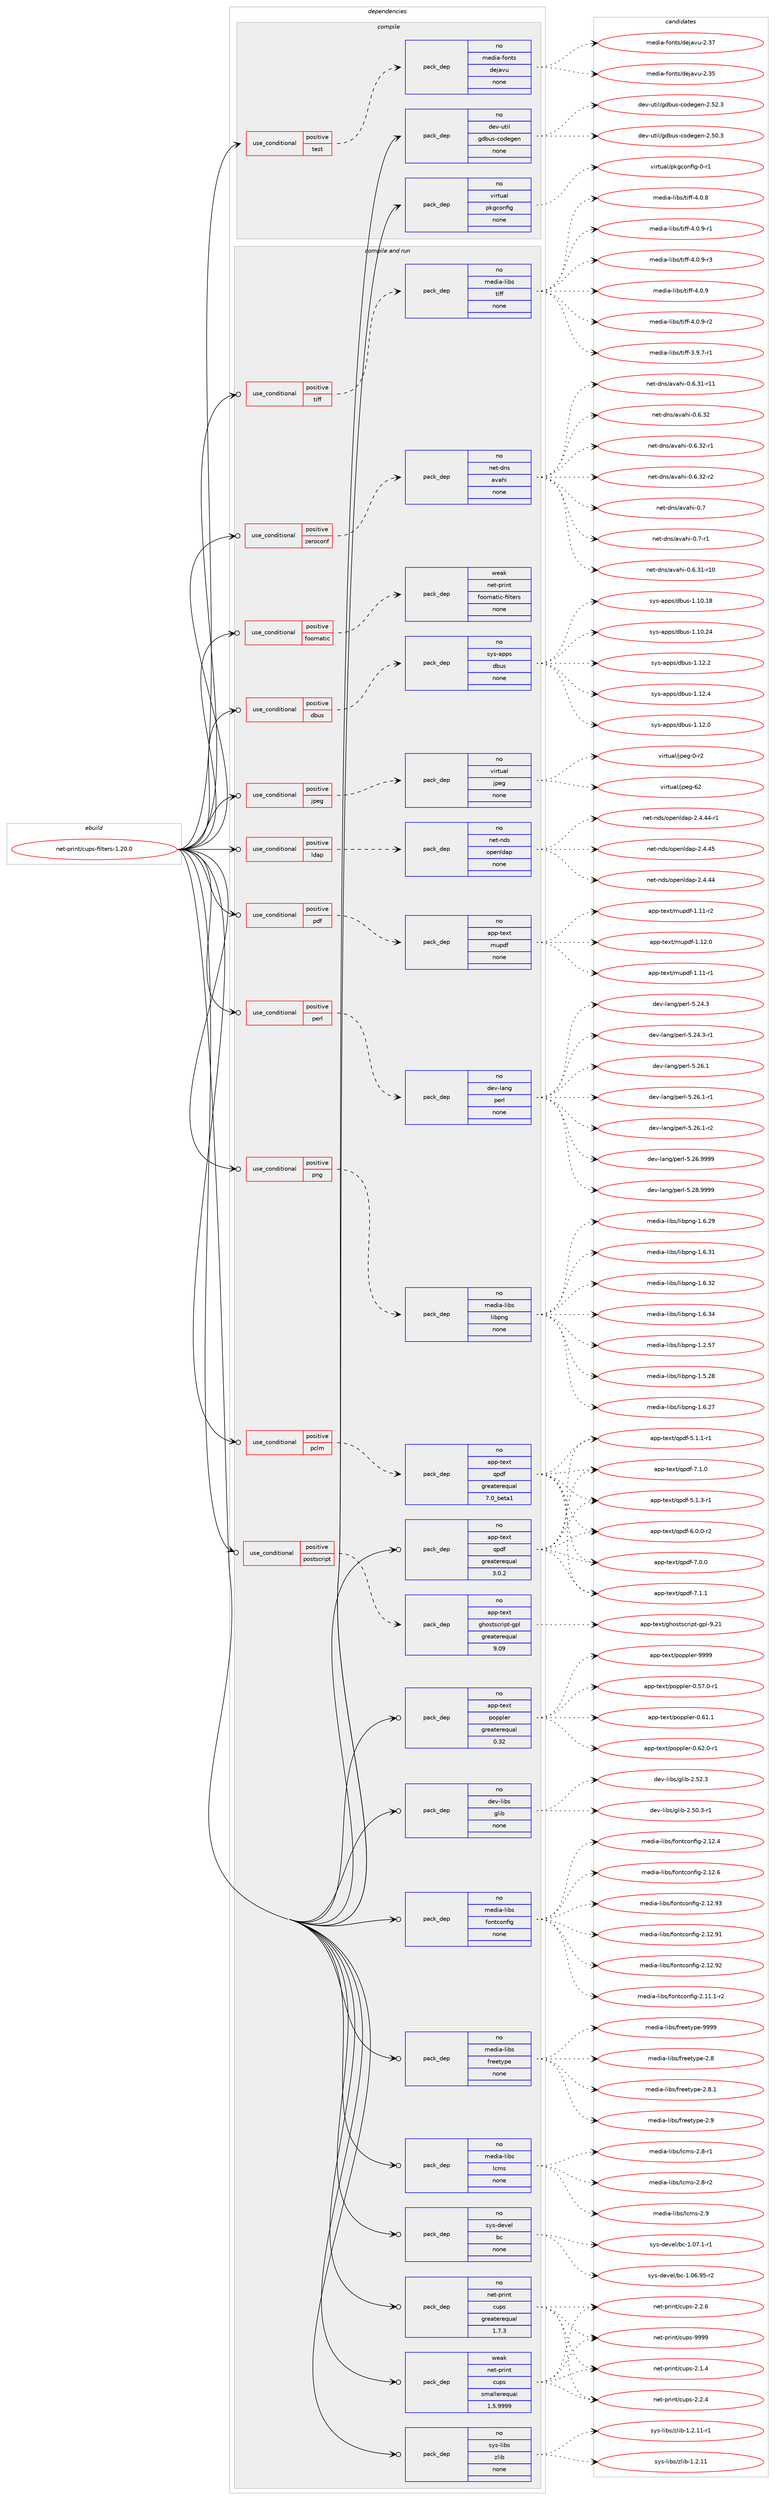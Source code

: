 digraph prolog {

# *************
# Graph options
# *************

newrank=true;
concentrate=true;
compound=true;
graph [rankdir=LR,fontname=Helvetica,fontsize=10,ranksep=1.5];#, ranksep=2.5, nodesep=0.2];
edge  [arrowhead=vee];
node  [fontname=Helvetica,fontsize=10];

# **********
# The ebuild
# **********

subgraph cluster_leftcol {
color=gray;
rank=same;
label=<<i>ebuild</i>>;
id [label="net-print/cups-filters-1.20.0", color=red, width=4, href="../net-print/cups-filters-1.20.0.svg"];
}

# ****************
# The dependencies
# ****************

subgraph cluster_midcol {
color=gray;
label=<<i>dependencies</i>>;
subgraph cluster_compile {
fillcolor="#eeeeee";
style=filled;
label=<<i>compile</i>>;
subgraph cond119 {
dependency379 [label=<<TABLE BORDER="0" CELLBORDER="1" CELLSPACING="0" CELLPADDING="4"><TR><TD ROWSPAN="3" CELLPADDING="10">use_conditional</TD></TR><TR><TD>positive</TD></TR><TR><TD>test</TD></TR></TABLE>>, shape=none, color=red];
subgraph pack257 {
dependency380 [label=<<TABLE BORDER="0" CELLBORDER="1" CELLSPACING="0" CELLPADDING="4" WIDTH="220"><TR><TD ROWSPAN="6" CELLPADDING="30">pack_dep</TD></TR><TR><TD WIDTH="110">no</TD></TR><TR><TD>media-fonts</TD></TR><TR><TD>dejavu</TD></TR><TR><TD>none</TD></TR><TR><TD></TD></TR></TABLE>>, shape=none, color=blue];
}
dependency379:e -> dependency380:w [weight=20,style="dashed",arrowhead="vee"];
}
id:e -> dependency379:w [weight=20,style="solid",arrowhead="vee"];
subgraph pack258 {
dependency381 [label=<<TABLE BORDER="0" CELLBORDER="1" CELLSPACING="0" CELLPADDING="4" WIDTH="220"><TR><TD ROWSPAN="6" CELLPADDING="30">pack_dep</TD></TR><TR><TD WIDTH="110">no</TD></TR><TR><TD>dev-util</TD></TR><TR><TD>gdbus-codegen</TD></TR><TR><TD>none</TD></TR><TR><TD></TD></TR></TABLE>>, shape=none, color=blue];
}
id:e -> dependency381:w [weight=20,style="solid",arrowhead="vee"];
subgraph pack259 {
dependency382 [label=<<TABLE BORDER="0" CELLBORDER="1" CELLSPACING="0" CELLPADDING="4" WIDTH="220"><TR><TD ROWSPAN="6" CELLPADDING="30">pack_dep</TD></TR><TR><TD WIDTH="110">no</TD></TR><TR><TD>virtual</TD></TR><TR><TD>pkgconfig</TD></TR><TR><TD>none</TD></TR><TR><TD></TD></TR></TABLE>>, shape=none, color=blue];
}
id:e -> dependency382:w [weight=20,style="solid",arrowhead="vee"];
}
subgraph cluster_compileandrun {
fillcolor="#eeeeee";
style=filled;
label=<<i>compile and run</i>>;
subgraph cond120 {
dependency383 [label=<<TABLE BORDER="0" CELLBORDER="1" CELLSPACING="0" CELLPADDING="4"><TR><TD ROWSPAN="3" CELLPADDING="10">use_conditional</TD></TR><TR><TD>positive</TD></TR><TR><TD>dbus</TD></TR></TABLE>>, shape=none, color=red];
subgraph pack260 {
dependency384 [label=<<TABLE BORDER="0" CELLBORDER="1" CELLSPACING="0" CELLPADDING="4" WIDTH="220"><TR><TD ROWSPAN="6" CELLPADDING="30">pack_dep</TD></TR><TR><TD WIDTH="110">no</TD></TR><TR><TD>sys-apps</TD></TR><TR><TD>dbus</TD></TR><TR><TD>none</TD></TR><TR><TD></TD></TR></TABLE>>, shape=none, color=blue];
}
dependency383:e -> dependency384:w [weight=20,style="dashed",arrowhead="vee"];
}
id:e -> dependency383:w [weight=20,style="solid",arrowhead="odotvee"];
subgraph cond121 {
dependency385 [label=<<TABLE BORDER="0" CELLBORDER="1" CELLSPACING="0" CELLPADDING="4"><TR><TD ROWSPAN="3" CELLPADDING="10">use_conditional</TD></TR><TR><TD>positive</TD></TR><TR><TD>foomatic</TD></TR></TABLE>>, shape=none, color=red];
subgraph pack261 {
dependency386 [label=<<TABLE BORDER="0" CELLBORDER="1" CELLSPACING="0" CELLPADDING="4" WIDTH="220"><TR><TD ROWSPAN="6" CELLPADDING="30">pack_dep</TD></TR><TR><TD WIDTH="110">weak</TD></TR><TR><TD>net-print</TD></TR><TR><TD>foomatic-filters</TD></TR><TR><TD>none</TD></TR><TR><TD></TD></TR></TABLE>>, shape=none, color=blue];
}
dependency385:e -> dependency386:w [weight=20,style="dashed",arrowhead="vee"];
}
id:e -> dependency385:w [weight=20,style="solid",arrowhead="odotvee"];
subgraph cond122 {
dependency387 [label=<<TABLE BORDER="0" CELLBORDER="1" CELLSPACING="0" CELLPADDING="4"><TR><TD ROWSPAN="3" CELLPADDING="10">use_conditional</TD></TR><TR><TD>positive</TD></TR><TR><TD>jpeg</TD></TR></TABLE>>, shape=none, color=red];
subgraph pack262 {
dependency388 [label=<<TABLE BORDER="0" CELLBORDER="1" CELLSPACING="0" CELLPADDING="4" WIDTH="220"><TR><TD ROWSPAN="6" CELLPADDING="30">pack_dep</TD></TR><TR><TD WIDTH="110">no</TD></TR><TR><TD>virtual</TD></TR><TR><TD>jpeg</TD></TR><TR><TD>none</TD></TR><TR><TD></TD></TR></TABLE>>, shape=none, color=blue];
}
dependency387:e -> dependency388:w [weight=20,style="dashed",arrowhead="vee"];
}
id:e -> dependency387:w [weight=20,style="solid",arrowhead="odotvee"];
subgraph cond123 {
dependency389 [label=<<TABLE BORDER="0" CELLBORDER="1" CELLSPACING="0" CELLPADDING="4"><TR><TD ROWSPAN="3" CELLPADDING="10">use_conditional</TD></TR><TR><TD>positive</TD></TR><TR><TD>ldap</TD></TR></TABLE>>, shape=none, color=red];
subgraph pack263 {
dependency390 [label=<<TABLE BORDER="0" CELLBORDER="1" CELLSPACING="0" CELLPADDING="4" WIDTH="220"><TR><TD ROWSPAN="6" CELLPADDING="30">pack_dep</TD></TR><TR><TD WIDTH="110">no</TD></TR><TR><TD>net-nds</TD></TR><TR><TD>openldap</TD></TR><TR><TD>none</TD></TR><TR><TD></TD></TR></TABLE>>, shape=none, color=blue];
}
dependency389:e -> dependency390:w [weight=20,style="dashed",arrowhead="vee"];
}
id:e -> dependency389:w [weight=20,style="solid",arrowhead="odotvee"];
subgraph cond124 {
dependency391 [label=<<TABLE BORDER="0" CELLBORDER="1" CELLSPACING="0" CELLPADDING="4"><TR><TD ROWSPAN="3" CELLPADDING="10">use_conditional</TD></TR><TR><TD>positive</TD></TR><TR><TD>pclm</TD></TR></TABLE>>, shape=none, color=red];
subgraph pack264 {
dependency392 [label=<<TABLE BORDER="0" CELLBORDER="1" CELLSPACING="0" CELLPADDING="4" WIDTH="220"><TR><TD ROWSPAN="6" CELLPADDING="30">pack_dep</TD></TR><TR><TD WIDTH="110">no</TD></TR><TR><TD>app-text</TD></TR><TR><TD>qpdf</TD></TR><TR><TD>greaterequal</TD></TR><TR><TD>7.0_beta1</TD></TR></TABLE>>, shape=none, color=blue];
}
dependency391:e -> dependency392:w [weight=20,style="dashed",arrowhead="vee"];
}
id:e -> dependency391:w [weight=20,style="solid",arrowhead="odotvee"];
subgraph cond125 {
dependency393 [label=<<TABLE BORDER="0" CELLBORDER="1" CELLSPACING="0" CELLPADDING="4"><TR><TD ROWSPAN="3" CELLPADDING="10">use_conditional</TD></TR><TR><TD>positive</TD></TR><TR><TD>pdf</TD></TR></TABLE>>, shape=none, color=red];
subgraph pack265 {
dependency394 [label=<<TABLE BORDER="0" CELLBORDER="1" CELLSPACING="0" CELLPADDING="4" WIDTH="220"><TR><TD ROWSPAN="6" CELLPADDING="30">pack_dep</TD></TR><TR><TD WIDTH="110">no</TD></TR><TR><TD>app-text</TD></TR><TR><TD>mupdf</TD></TR><TR><TD>none</TD></TR><TR><TD></TD></TR></TABLE>>, shape=none, color=blue];
}
dependency393:e -> dependency394:w [weight=20,style="dashed",arrowhead="vee"];
}
id:e -> dependency393:w [weight=20,style="solid",arrowhead="odotvee"];
subgraph cond126 {
dependency395 [label=<<TABLE BORDER="0" CELLBORDER="1" CELLSPACING="0" CELLPADDING="4"><TR><TD ROWSPAN="3" CELLPADDING="10">use_conditional</TD></TR><TR><TD>positive</TD></TR><TR><TD>perl</TD></TR></TABLE>>, shape=none, color=red];
subgraph pack266 {
dependency396 [label=<<TABLE BORDER="0" CELLBORDER="1" CELLSPACING="0" CELLPADDING="4" WIDTH="220"><TR><TD ROWSPAN="6" CELLPADDING="30">pack_dep</TD></TR><TR><TD WIDTH="110">no</TD></TR><TR><TD>dev-lang</TD></TR><TR><TD>perl</TD></TR><TR><TD>none</TD></TR><TR><TD></TD></TR></TABLE>>, shape=none, color=blue];
}
dependency395:e -> dependency396:w [weight=20,style="dashed",arrowhead="vee"];
}
id:e -> dependency395:w [weight=20,style="solid",arrowhead="odotvee"];
subgraph cond127 {
dependency397 [label=<<TABLE BORDER="0" CELLBORDER="1" CELLSPACING="0" CELLPADDING="4"><TR><TD ROWSPAN="3" CELLPADDING="10">use_conditional</TD></TR><TR><TD>positive</TD></TR><TR><TD>png</TD></TR></TABLE>>, shape=none, color=red];
subgraph pack267 {
dependency398 [label=<<TABLE BORDER="0" CELLBORDER="1" CELLSPACING="0" CELLPADDING="4" WIDTH="220"><TR><TD ROWSPAN="6" CELLPADDING="30">pack_dep</TD></TR><TR><TD WIDTH="110">no</TD></TR><TR><TD>media-libs</TD></TR><TR><TD>libpng</TD></TR><TR><TD>none</TD></TR><TR><TD></TD></TR></TABLE>>, shape=none, color=blue];
}
dependency397:e -> dependency398:w [weight=20,style="dashed",arrowhead="vee"];
}
id:e -> dependency397:w [weight=20,style="solid",arrowhead="odotvee"];
subgraph cond128 {
dependency399 [label=<<TABLE BORDER="0" CELLBORDER="1" CELLSPACING="0" CELLPADDING="4"><TR><TD ROWSPAN="3" CELLPADDING="10">use_conditional</TD></TR><TR><TD>positive</TD></TR><TR><TD>postscript</TD></TR></TABLE>>, shape=none, color=red];
subgraph pack268 {
dependency400 [label=<<TABLE BORDER="0" CELLBORDER="1" CELLSPACING="0" CELLPADDING="4" WIDTH="220"><TR><TD ROWSPAN="6" CELLPADDING="30">pack_dep</TD></TR><TR><TD WIDTH="110">no</TD></TR><TR><TD>app-text</TD></TR><TR><TD>ghostscript-gpl</TD></TR><TR><TD>greaterequal</TD></TR><TR><TD>9.09</TD></TR></TABLE>>, shape=none, color=blue];
}
dependency399:e -> dependency400:w [weight=20,style="dashed",arrowhead="vee"];
}
id:e -> dependency399:w [weight=20,style="solid",arrowhead="odotvee"];
subgraph cond129 {
dependency401 [label=<<TABLE BORDER="0" CELLBORDER="1" CELLSPACING="0" CELLPADDING="4"><TR><TD ROWSPAN="3" CELLPADDING="10">use_conditional</TD></TR><TR><TD>positive</TD></TR><TR><TD>tiff</TD></TR></TABLE>>, shape=none, color=red];
subgraph pack269 {
dependency402 [label=<<TABLE BORDER="0" CELLBORDER="1" CELLSPACING="0" CELLPADDING="4" WIDTH="220"><TR><TD ROWSPAN="6" CELLPADDING="30">pack_dep</TD></TR><TR><TD WIDTH="110">no</TD></TR><TR><TD>media-libs</TD></TR><TR><TD>tiff</TD></TR><TR><TD>none</TD></TR><TR><TD></TD></TR></TABLE>>, shape=none, color=blue];
}
dependency401:e -> dependency402:w [weight=20,style="dashed",arrowhead="vee"];
}
id:e -> dependency401:w [weight=20,style="solid",arrowhead="odotvee"];
subgraph cond130 {
dependency403 [label=<<TABLE BORDER="0" CELLBORDER="1" CELLSPACING="0" CELLPADDING="4"><TR><TD ROWSPAN="3" CELLPADDING="10">use_conditional</TD></TR><TR><TD>positive</TD></TR><TR><TD>zeroconf</TD></TR></TABLE>>, shape=none, color=red];
subgraph pack270 {
dependency404 [label=<<TABLE BORDER="0" CELLBORDER="1" CELLSPACING="0" CELLPADDING="4" WIDTH="220"><TR><TD ROWSPAN="6" CELLPADDING="30">pack_dep</TD></TR><TR><TD WIDTH="110">no</TD></TR><TR><TD>net-dns</TD></TR><TR><TD>avahi</TD></TR><TR><TD>none</TD></TR><TR><TD></TD></TR></TABLE>>, shape=none, color=blue];
}
dependency403:e -> dependency404:w [weight=20,style="dashed",arrowhead="vee"];
}
id:e -> dependency403:w [weight=20,style="solid",arrowhead="odotvee"];
subgraph pack271 {
dependency405 [label=<<TABLE BORDER="0" CELLBORDER="1" CELLSPACING="0" CELLPADDING="4" WIDTH="220"><TR><TD ROWSPAN="6" CELLPADDING="30">pack_dep</TD></TR><TR><TD WIDTH="110">no</TD></TR><TR><TD>app-text</TD></TR><TR><TD>poppler</TD></TR><TR><TD>greaterequal</TD></TR><TR><TD>0.32</TD></TR></TABLE>>, shape=none, color=blue];
}
id:e -> dependency405:w [weight=20,style="solid",arrowhead="odotvee"];
subgraph pack272 {
dependency406 [label=<<TABLE BORDER="0" CELLBORDER="1" CELLSPACING="0" CELLPADDING="4" WIDTH="220"><TR><TD ROWSPAN="6" CELLPADDING="30">pack_dep</TD></TR><TR><TD WIDTH="110">no</TD></TR><TR><TD>app-text</TD></TR><TR><TD>qpdf</TD></TR><TR><TD>greaterequal</TD></TR><TR><TD>3.0.2</TD></TR></TABLE>>, shape=none, color=blue];
}
id:e -> dependency406:w [weight=20,style="solid",arrowhead="odotvee"];
subgraph pack273 {
dependency407 [label=<<TABLE BORDER="0" CELLBORDER="1" CELLSPACING="0" CELLPADDING="4" WIDTH="220"><TR><TD ROWSPAN="6" CELLPADDING="30">pack_dep</TD></TR><TR><TD WIDTH="110">no</TD></TR><TR><TD>dev-libs</TD></TR><TR><TD>glib</TD></TR><TR><TD>none</TD></TR><TR><TD></TD></TR></TABLE>>, shape=none, color=blue];
}
id:e -> dependency407:w [weight=20,style="solid",arrowhead="odotvee"];
subgraph pack274 {
dependency408 [label=<<TABLE BORDER="0" CELLBORDER="1" CELLSPACING="0" CELLPADDING="4" WIDTH="220"><TR><TD ROWSPAN="6" CELLPADDING="30">pack_dep</TD></TR><TR><TD WIDTH="110">no</TD></TR><TR><TD>media-libs</TD></TR><TR><TD>fontconfig</TD></TR><TR><TD>none</TD></TR><TR><TD></TD></TR></TABLE>>, shape=none, color=blue];
}
id:e -> dependency408:w [weight=20,style="solid",arrowhead="odotvee"];
subgraph pack275 {
dependency409 [label=<<TABLE BORDER="0" CELLBORDER="1" CELLSPACING="0" CELLPADDING="4" WIDTH="220"><TR><TD ROWSPAN="6" CELLPADDING="30">pack_dep</TD></TR><TR><TD WIDTH="110">no</TD></TR><TR><TD>media-libs</TD></TR><TR><TD>freetype</TD></TR><TR><TD>none</TD></TR><TR><TD></TD></TR></TABLE>>, shape=none, color=blue];
}
id:e -> dependency409:w [weight=20,style="solid",arrowhead="odotvee"];
subgraph pack276 {
dependency410 [label=<<TABLE BORDER="0" CELLBORDER="1" CELLSPACING="0" CELLPADDING="4" WIDTH="220"><TR><TD ROWSPAN="6" CELLPADDING="30">pack_dep</TD></TR><TR><TD WIDTH="110">no</TD></TR><TR><TD>media-libs</TD></TR><TR><TD>lcms</TD></TR><TR><TD>none</TD></TR><TR><TD></TD></TR></TABLE>>, shape=none, color=blue];
}
id:e -> dependency410:w [weight=20,style="solid",arrowhead="odotvee"];
subgraph pack277 {
dependency411 [label=<<TABLE BORDER="0" CELLBORDER="1" CELLSPACING="0" CELLPADDING="4" WIDTH="220"><TR><TD ROWSPAN="6" CELLPADDING="30">pack_dep</TD></TR><TR><TD WIDTH="110">no</TD></TR><TR><TD>net-print</TD></TR><TR><TD>cups</TD></TR><TR><TD>greaterequal</TD></TR><TR><TD>1.7.3</TD></TR></TABLE>>, shape=none, color=blue];
}
id:e -> dependency411:w [weight=20,style="solid",arrowhead="odotvee"];
subgraph pack278 {
dependency412 [label=<<TABLE BORDER="0" CELLBORDER="1" CELLSPACING="0" CELLPADDING="4" WIDTH="220"><TR><TD ROWSPAN="6" CELLPADDING="30">pack_dep</TD></TR><TR><TD WIDTH="110">no</TD></TR><TR><TD>sys-devel</TD></TR><TR><TD>bc</TD></TR><TR><TD>none</TD></TR><TR><TD></TD></TR></TABLE>>, shape=none, color=blue];
}
id:e -> dependency412:w [weight=20,style="solid",arrowhead="odotvee"];
subgraph pack279 {
dependency413 [label=<<TABLE BORDER="0" CELLBORDER="1" CELLSPACING="0" CELLPADDING="4" WIDTH="220"><TR><TD ROWSPAN="6" CELLPADDING="30">pack_dep</TD></TR><TR><TD WIDTH="110">no</TD></TR><TR><TD>sys-libs</TD></TR><TR><TD>zlib</TD></TR><TR><TD>none</TD></TR><TR><TD></TD></TR></TABLE>>, shape=none, color=blue];
}
id:e -> dependency413:w [weight=20,style="solid",arrowhead="odotvee"];
subgraph pack280 {
dependency414 [label=<<TABLE BORDER="0" CELLBORDER="1" CELLSPACING="0" CELLPADDING="4" WIDTH="220"><TR><TD ROWSPAN="6" CELLPADDING="30">pack_dep</TD></TR><TR><TD WIDTH="110">weak</TD></TR><TR><TD>net-print</TD></TR><TR><TD>cups</TD></TR><TR><TD>smallerequal</TD></TR><TR><TD>1.5.9999</TD></TR></TABLE>>, shape=none, color=blue];
}
id:e -> dependency414:w [weight=20,style="solid",arrowhead="odotvee"];
}
subgraph cluster_run {
fillcolor="#eeeeee";
style=filled;
label=<<i>run</i>>;
}
}

# **************
# The candidates
# **************

subgraph cluster_choices {
rank=same;
color=gray;
label=<<i>candidates</i>>;

subgraph choice257 {
color=black;
nodesep=1;
choice109101100105974510211111011611547100101106971181174550465153 [label="media-fonts/dejavu-2.35", color=red, width=4,href="../media-fonts/dejavu-2.35.svg"];
choice109101100105974510211111011611547100101106971181174550465155 [label="media-fonts/dejavu-2.37", color=red, width=4,href="../media-fonts/dejavu-2.37.svg"];
dependency380:e -> choice109101100105974510211111011611547100101106971181174550465153:w [style=dotted,weight="100"];
dependency380:e -> choice109101100105974510211111011611547100101106971181174550465155:w [style=dotted,weight="100"];
}
subgraph choice258 {
color=black;
nodesep=1;
choice100101118451171161051084710310098117115459911110010110310111045504653484651 [label="dev-util/gdbus-codegen-2.50.3", color=red, width=4,href="../dev-util/gdbus-codegen-2.50.3.svg"];
choice100101118451171161051084710310098117115459911110010110310111045504653504651 [label="dev-util/gdbus-codegen-2.52.3", color=red, width=4,href="../dev-util/gdbus-codegen-2.52.3.svg"];
dependency381:e -> choice100101118451171161051084710310098117115459911110010110310111045504653484651:w [style=dotted,weight="100"];
dependency381:e -> choice100101118451171161051084710310098117115459911110010110310111045504653504651:w [style=dotted,weight="100"];
}
subgraph choice259 {
color=black;
nodesep=1;
choice11810511411611797108471121071039911111010210510345484511449 [label="virtual/pkgconfig-0-r1", color=red, width=4,href="../virtual/pkgconfig-0-r1.svg"];
dependency382:e -> choice11810511411611797108471121071039911111010210510345484511449:w [style=dotted,weight="100"];
}
subgraph choice260 {
color=black;
nodesep=1;
choice1151211154597112112115471009811711545494649504648 [label="sys-apps/dbus-1.12.0", color=red, width=4,href="../sys-apps/dbus-1.12.0.svg"];
choice115121115459711211211547100981171154549464948464956 [label="sys-apps/dbus-1.10.18", color=red, width=4,href="../sys-apps/dbus-1.10.18.svg"];
choice115121115459711211211547100981171154549464948465052 [label="sys-apps/dbus-1.10.24", color=red, width=4,href="../sys-apps/dbus-1.10.24.svg"];
choice1151211154597112112115471009811711545494649504650 [label="sys-apps/dbus-1.12.2", color=red, width=4,href="../sys-apps/dbus-1.12.2.svg"];
choice1151211154597112112115471009811711545494649504652 [label="sys-apps/dbus-1.12.4", color=red, width=4,href="../sys-apps/dbus-1.12.4.svg"];
dependency384:e -> choice1151211154597112112115471009811711545494649504648:w [style=dotted,weight="100"];
dependency384:e -> choice115121115459711211211547100981171154549464948464956:w [style=dotted,weight="100"];
dependency384:e -> choice115121115459711211211547100981171154549464948465052:w [style=dotted,weight="100"];
dependency384:e -> choice1151211154597112112115471009811711545494649504650:w [style=dotted,weight="100"];
dependency384:e -> choice1151211154597112112115471009811711545494649504652:w [style=dotted,weight="100"];
}
subgraph choice261 {
color=black;
nodesep=1;
}
subgraph choice262 {
color=black;
nodesep=1;
choice118105114116117971084710611210110345484511450 [label="virtual/jpeg-0-r2", color=red, width=4,href="../virtual/jpeg-0-r2.svg"];
choice1181051141161179710847106112101103455450 [label="virtual/jpeg-62", color=red, width=4,href="../virtual/jpeg-62.svg"];
dependency388:e -> choice118105114116117971084710611210110345484511450:w [style=dotted,weight="100"];
dependency388:e -> choice1181051141161179710847106112101103455450:w [style=dotted,weight="100"];
}
subgraph choice263 {
color=black;
nodesep=1;
choice11010111645110100115471111121011101081009711245504652465252 [label="net-nds/openldap-2.4.44", color=red, width=4,href="../net-nds/openldap-2.4.44.svg"];
choice110101116451101001154711111210111010810097112455046524652524511449 [label="net-nds/openldap-2.4.44-r1", color=red, width=4,href="../net-nds/openldap-2.4.44-r1.svg"];
choice11010111645110100115471111121011101081009711245504652465253 [label="net-nds/openldap-2.4.45", color=red, width=4,href="../net-nds/openldap-2.4.45.svg"];
dependency390:e -> choice11010111645110100115471111121011101081009711245504652465252:w [style=dotted,weight="100"];
dependency390:e -> choice110101116451101001154711111210111010810097112455046524652524511449:w [style=dotted,weight="100"];
dependency390:e -> choice11010111645110100115471111121011101081009711245504652465253:w [style=dotted,weight="100"];
}
subgraph choice264 {
color=black;
nodesep=1;
choice9711211245116101120116471131121001024553464946494511449 [label="app-text/qpdf-5.1.1-r1", color=red, width=4,href="../app-text/qpdf-5.1.1-r1.svg"];
choice9711211245116101120116471131121001024553464946514511449 [label="app-text/qpdf-5.1.3-r1", color=red, width=4,href="../app-text/qpdf-5.1.3-r1.svg"];
choice9711211245116101120116471131121001024554464846484511450 [label="app-text/qpdf-6.0.0-r2", color=red, width=4,href="../app-text/qpdf-6.0.0-r2.svg"];
choice971121124511610112011647113112100102455546484648 [label="app-text/qpdf-7.0.0", color=red, width=4,href="../app-text/qpdf-7.0.0.svg"];
choice971121124511610112011647113112100102455546494648 [label="app-text/qpdf-7.1.0", color=red, width=4,href="../app-text/qpdf-7.1.0.svg"];
choice971121124511610112011647113112100102455546494649 [label="app-text/qpdf-7.1.1", color=red, width=4,href="../app-text/qpdf-7.1.1.svg"];
dependency392:e -> choice9711211245116101120116471131121001024553464946494511449:w [style=dotted,weight="100"];
dependency392:e -> choice9711211245116101120116471131121001024553464946514511449:w [style=dotted,weight="100"];
dependency392:e -> choice9711211245116101120116471131121001024554464846484511450:w [style=dotted,weight="100"];
dependency392:e -> choice971121124511610112011647113112100102455546484648:w [style=dotted,weight="100"];
dependency392:e -> choice971121124511610112011647113112100102455546494648:w [style=dotted,weight="100"];
dependency392:e -> choice971121124511610112011647113112100102455546494649:w [style=dotted,weight="100"];
}
subgraph choice265 {
color=black;
nodesep=1;
choice97112112451161011201164710911711210010245494649494511449 [label="app-text/mupdf-1.11-r1", color=red, width=4,href="../app-text/mupdf-1.11-r1.svg"];
choice97112112451161011201164710911711210010245494649494511450 [label="app-text/mupdf-1.11-r2", color=red, width=4,href="../app-text/mupdf-1.11-r2.svg"];
choice97112112451161011201164710911711210010245494649504648 [label="app-text/mupdf-1.12.0", color=red, width=4,href="../app-text/mupdf-1.12.0.svg"];
dependency394:e -> choice97112112451161011201164710911711210010245494649494511449:w [style=dotted,weight="100"];
dependency394:e -> choice97112112451161011201164710911711210010245494649494511450:w [style=dotted,weight="100"];
dependency394:e -> choice97112112451161011201164710911711210010245494649504648:w [style=dotted,weight="100"];
}
subgraph choice266 {
color=black;
nodesep=1;
choice10010111845108971101034711210111410845534650524651 [label="dev-lang/perl-5.24.3", color=red, width=4,href="../dev-lang/perl-5.24.3.svg"];
choice100101118451089711010347112101114108455346505246514511449 [label="dev-lang/perl-5.24.3-r1", color=red, width=4,href="../dev-lang/perl-5.24.3-r1.svg"];
choice10010111845108971101034711210111410845534650544649 [label="dev-lang/perl-5.26.1", color=red, width=4,href="../dev-lang/perl-5.26.1.svg"];
choice100101118451089711010347112101114108455346505446494511449 [label="dev-lang/perl-5.26.1-r1", color=red, width=4,href="../dev-lang/perl-5.26.1-r1.svg"];
choice100101118451089711010347112101114108455346505446494511450 [label="dev-lang/perl-5.26.1-r2", color=red, width=4,href="../dev-lang/perl-5.26.1-r2.svg"];
choice10010111845108971101034711210111410845534650544657575757 [label="dev-lang/perl-5.26.9999", color=red, width=4,href="../dev-lang/perl-5.26.9999.svg"];
choice10010111845108971101034711210111410845534650564657575757 [label="dev-lang/perl-5.28.9999", color=red, width=4,href="../dev-lang/perl-5.28.9999.svg"];
dependency396:e -> choice10010111845108971101034711210111410845534650524651:w [style=dotted,weight="100"];
dependency396:e -> choice100101118451089711010347112101114108455346505246514511449:w [style=dotted,weight="100"];
dependency396:e -> choice10010111845108971101034711210111410845534650544649:w [style=dotted,weight="100"];
dependency396:e -> choice100101118451089711010347112101114108455346505446494511449:w [style=dotted,weight="100"];
dependency396:e -> choice100101118451089711010347112101114108455346505446494511450:w [style=dotted,weight="100"];
dependency396:e -> choice10010111845108971101034711210111410845534650544657575757:w [style=dotted,weight="100"];
dependency396:e -> choice10010111845108971101034711210111410845534650564657575757:w [style=dotted,weight="100"];
}
subgraph choice267 {
color=black;
nodesep=1;
choice109101100105974510810598115471081059811211010345494650465355 [label="media-libs/libpng-1.2.57", color=red, width=4,href="../media-libs/libpng-1.2.57.svg"];
choice109101100105974510810598115471081059811211010345494653465056 [label="media-libs/libpng-1.5.28", color=red, width=4,href="../media-libs/libpng-1.5.28.svg"];
choice109101100105974510810598115471081059811211010345494654465055 [label="media-libs/libpng-1.6.27", color=red, width=4,href="../media-libs/libpng-1.6.27.svg"];
choice109101100105974510810598115471081059811211010345494654465057 [label="media-libs/libpng-1.6.29", color=red, width=4,href="../media-libs/libpng-1.6.29.svg"];
choice109101100105974510810598115471081059811211010345494654465149 [label="media-libs/libpng-1.6.31", color=red, width=4,href="../media-libs/libpng-1.6.31.svg"];
choice109101100105974510810598115471081059811211010345494654465150 [label="media-libs/libpng-1.6.32", color=red, width=4,href="../media-libs/libpng-1.6.32.svg"];
choice109101100105974510810598115471081059811211010345494654465152 [label="media-libs/libpng-1.6.34", color=red, width=4,href="../media-libs/libpng-1.6.34.svg"];
dependency398:e -> choice109101100105974510810598115471081059811211010345494650465355:w [style=dotted,weight="100"];
dependency398:e -> choice109101100105974510810598115471081059811211010345494653465056:w [style=dotted,weight="100"];
dependency398:e -> choice109101100105974510810598115471081059811211010345494654465055:w [style=dotted,weight="100"];
dependency398:e -> choice109101100105974510810598115471081059811211010345494654465057:w [style=dotted,weight="100"];
dependency398:e -> choice109101100105974510810598115471081059811211010345494654465149:w [style=dotted,weight="100"];
dependency398:e -> choice109101100105974510810598115471081059811211010345494654465150:w [style=dotted,weight="100"];
dependency398:e -> choice109101100105974510810598115471081059811211010345494654465152:w [style=dotted,weight="100"];
}
subgraph choice268 {
color=black;
nodesep=1;
choice97112112451161011201164710310411111511611599114105112116451031121084557465049 [label="app-text/ghostscript-gpl-9.21", color=red, width=4,href="../app-text/ghostscript-gpl-9.21.svg"];
dependency400:e -> choice97112112451161011201164710310411111511611599114105112116451031121084557465049:w [style=dotted,weight="100"];
}
subgraph choice269 {
color=black;
nodesep=1;
choice10910110010597451081059811547116105102102455246484657 [label="media-libs/tiff-4.0.9", color=red, width=4,href="../media-libs/tiff-4.0.9.svg"];
choice109101100105974510810598115471161051021024551465746554511449 [label="media-libs/tiff-3.9.7-r1", color=red, width=4,href="../media-libs/tiff-3.9.7-r1.svg"];
choice10910110010597451081059811547116105102102455246484656 [label="media-libs/tiff-4.0.8", color=red, width=4,href="../media-libs/tiff-4.0.8.svg"];
choice109101100105974510810598115471161051021024552464846574511449 [label="media-libs/tiff-4.0.9-r1", color=red, width=4,href="../media-libs/tiff-4.0.9-r1.svg"];
choice109101100105974510810598115471161051021024552464846574511450 [label="media-libs/tiff-4.0.9-r2", color=red, width=4,href="../media-libs/tiff-4.0.9-r2.svg"];
choice109101100105974510810598115471161051021024552464846574511451 [label="media-libs/tiff-4.0.9-r3", color=red, width=4,href="../media-libs/tiff-4.0.9-r3.svg"];
dependency402:e -> choice10910110010597451081059811547116105102102455246484657:w [style=dotted,weight="100"];
dependency402:e -> choice109101100105974510810598115471161051021024551465746554511449:w [style=dotted,weight="100"];
dependency402:e -> choice10910110010597451081059811547116105102102455246484656:w [style=dotted,weight="100"];
dependency402:e -> choice109101100105974510810598115471161051021024552464846574511449:w [style=dotted,weight="100"];
dependency402:e -> choice109101100105974510810598115471161051021024552464846574511450:w [style=dotted,weight="100"];
dependency402:e -> choice109101100105974510810598115471161051021024552464846574511451:w [style=dotted,weight="100"];
}
subgraph choice270 {
color=black;
nodesep=1;
choice1101011164510011011547971189710410545484654465149451144948 [label="net-dns/avahi-0.6.31-r10", color=red, width=4,href="../net-dns/avahi-0.6.31-r10.svg"];
choice1101011164510011011547971189710410545484654465149451144949 [label="net-dns/avahi-0.6.31-r11", color=red, width=4,href="../net-dns/avahi-0.6.31-r11.svg"];
choice1101011164510011011547971189710410545484654465150 [label="net-dns/avahi-0.6.32", color=red, width=4,href="../net-dns/avahi-0.6.32.svg"];
choice11010111645100110115479711897104105454846544651504511449 [label="net-dns/avahi-0.6.32-r1", color=red, width=4,href="../net-dns/avahi-0.6.32-r1.svg"];
choice11010111645100110115479711897104105454846544651504511450 [label="net-dns/avahi-0.6.32-r2", color=red, width=4,href="../net-dns/avahi-0.6.32-r2.svg"];
choice1101011164510011011547971189710410545484655 [label="net-dns/avahi-0.7", color=red, width=4,href="../net-dns/avahi-0.7.svg"];
choice11010111645100110115479711897104105454846554511449 [label="net-dns/avahi-0.7-r1", color=red, width=4,href="../net-dns/avahi-0.7-r1.svg"];
dependency404:e -> choice1101011164510011011547971189710410545484654465149451144948:w [style=dotted,weight="100"];
dependency404:e -> choice1101011164510011011547971189710410545484654465149451144949:w [style=dotted,weight="100"];
dependency404:e -> choice1101011164510011011547971189710410545484654465150:w [style=dotted,weight="100"];
dependency404:e -> choice11010111645100110115479711897104105454846544651504511449:w [style=dotted,weight="100"];
dependency404:e -> choice11010111645100110115479711897104105454846544651504511450:w [style=dotted,weight="100"];
dependency404:e -> choice1101011164510011011547971189710410545484655:w [style=dotted,weight="100"];
dependency404:e -> choice11010111645100110115479711897104105454846554511449:w [style=dotted,weight="100"];
}
subgraph choice271 {
color=black;
nodesep=1;
choice971121124511610112011647112111112112108101114454846535546484511449 [label="app-text/poppler-0.57.0-r1", color=red, width=4,href="../app-text/poppler-0.57.0-r1.svg"];
choice97112112451161011201164711211111211210810111445484654494649 [label="app-text/poppler-0.61.1", color=red, width=4,href="../app-text/poppler-0.61.1.svg"];
choice971121124511610112011647112111112112108101114454846545046484511449 [label="app-text/poppler-0.62.0-r1", color=red, width=4,href="../app-text/poppler-0.62.0-r1.svg"];
choice9711211245116101120116471121111121121081011144557575757 [label="app-text/poppler-9999", color=red, width=4,href="../app-text/poppler-9999.svg"];
dependency405:e -> choice971121124511610112011647112111112112108101114454846535546484511449:w [style=dotted,weight="100"];
dependency405:e -> choice97112112451161011201164711211111211210810111445484654494649:w [style=dotted,weight="100"];
dependency405:e -> choice971121124511610112011647112111112112108101114454846545046484511449:w [style=dotted,weight="100"];
dependency405:e -> choice9711211245116101120116471121111121121081011144557575757:w [style=dotted,weight="100"];
}
subgraph choice272 {
color=black;
nodesep=1;
choice9711211245116101120116471131121001024553464946494511449 [label="app-text/qpdf-5.1.1-r1", color=red, width=4,href="../app-text/qpdf-5.1.1-r1.svg"];
choice9711211245116101120116471131121001024553464946514511449 [label="app-text/qpdf-5.1.3-r1", color=red, width=4,href="../app-text/qpdf-5.1.3-r1.svg"];
choice9711211245116101120116471131121001024554464846484511450 [label="app-text/qpdf-6.0.0-r2", color=red, width=4,href="../app-text/qpdf-6.0.0-r2.svg"];
choice971121124511610112011647113112100102455546484648 [label="app-text/qpdf-7.0.0", color=red, width=4,href="../app-text/qpdf-7.0.0.svg"];
choice971121124511610112011647113112100102455546494648 [label="app-text/qpdf-7.1.0", color=red, width=4,href="../app-text/qpdf-7.1.0.svg"];
choice971121124511610112011647113112100102455546494649 [label="app-text/qpdf-7.1.1", color=red, width=4,href="../app-text/qpdf-7.1.1.svg"];
dependency406:e -> choice9711211245116101120116471131121001024553464946494511449:w [style=dotted,weight="100"];
dependency406:e -> choice9711211245116101120116471131121001024553464946514511449:w [style=dotted,weight="100"];
dependency406:e -> choice9711211245116101120116471131121001024554464846484511450:w [style=dotted,weight="100"];
dependency406:e -> choice971121124511610112011647113112100102455546484648:w [style=dotted,weight="100"];
dependency406:e -> choice971121124511610112011647113112100102455546494648:w [style=dotted,weight="100"];
dependency406:e -> choice971121124511610112011647113112100102455546494649:w [style=dotted,weight="100"];
}
subgraph choice273 {
color=black;
nodesep=1;
choice10010111845108105981154710310810598455046534846514511449 [label="dev-libs/glib-2.50.3-r1", color=red, width=4,href="../dev-libs/glib-2.50.3-r1.svg"];
choice1001011184510810598115471031081059845504653504651 [label="dev-libs/glib-2.52.3", color=red, width=4,href="../dev-libs/glib-2.52.3.svg"];
dependency407:e -> choice10010111845108105981154710310810598455046534846514511449:w [style=dotted,weight="100"];
dependency407:e -> choice1001011184510810598115471031081059845504653504651:w [style=dotted,weight="100"];
}
subgraph choice274 {
color=black;
nodesep=1;
choice10910110010597451081059811547102111110116991111101021051034550464950465749 [label="media-libs/fontconfig-2.12.91", color=red, width=4,href="../media-libs/fontconfig-2.12.91.svg"];
choice10910110010597451081059811547102111110116991111101021051034550464950465750 [label="media-libs/fontconfig-2.12.92", color=red, width=4,href="../media-libs/fontconfig-2.12.92.svg"];
choice1091011001059745108105981154710211111011699111110102105103455046494946494511450 [label="media-libs/fontconfig-2.11.1-r2", color=red, width=4,href="../media-libs/fontconfig-2.11.1-r2.svg"];
choice109101100105974510810598115471021111101169911111010210510345504649504652 [label="media-libs/fontconfig-2.12.4", color=red, width=4,href="../media-libs/fontconfig-2.12.4.svg"];
choice109101100105974510810598115471021111101169911111010210510345504649504654 [label="media-libs/fontconfig-2.12.6", color=red, width=4,href="../media-libs/fontconfig-2.12.6.svg"];
choice10910110010597451081059811547102111110116991111101021051034550464950465751 [label="media-libs/fontconfig-2.12.93", color=red, width=4,href="../media-libs/fontconfig-2.12.93.svg"];
dependency408:e -> choice10910110010597451081059811547102111110116991111101021051034550464950465749:w [style=dotted,weight="100"];
dependency408:e -> choice10910110010597451081059811547102111110116991111101021051034550464950465750:w [style=dotted,weight="100"];
dependency408:e -> choice1091011001059745108105981154710211111011699111110102105103455046494946494511450:w [style=dotted,weight="100"];
dependency408:e -> choice109101100105974510810598115471021111101169911111010210510345504649504652:w [style=dotted,weight="100"];
dependency408:e -> choice109101100105974510810598115471021111101169911111010210510345504649504654:w [style=dotted,weight="100"];
dependency408:e -> choice10910110010597451081059811547102111110116991111101021051034550464950465751:w [style=dotted,weight="100"];
}
subgraph choice275 {
color=black;
nodesep=1;
choice1091011001059745108105981154710211410110111612111210145504656 [label="media-libs/freetype-2.8", color=red, width=4,href="../media-libs/freetype-2.8.svg"];
choice10910110010597451081059811547102114101101116121112101455046564649 [label="media-libs/freetype-2.8.1", color=red, width=4,href="../media-libs/freetype-2.8.1.svg"];
choice1091011001059745108105981154710211410110111612111210145504657 [label="media-libs/freetype-2.9", color=red, width=4,href="../media-libs/freetype-2.9.svg"];
choice109101100105974510810598115471021141011011161211121014557575757 [label="media-libs/freetype-9999", color=red, width=4,href="../media-libs/freetype-9999.svg"];
dependency409:e -> choice1091011001059745108105981154710211410110111612111210145504656:w [style=dotted,weight="100"];
dependency409:e -> choice10910110010597451081059811547102114101101116121112101455046564649:w [style=dotted,weight="100"];
dependency409:e -> choice1091011001059745108105981154710211410110111612111210145504657:w [style=dotted,weight="100"];
dependency409:e -> choice109101100105974510810598115471021141011011161211121014557575757:w [style=dotted,weight="100"];
}
subgraph choice276 {
color=black;
nodesep=1;
choice1091011001059745108105981154710899109115455046564511449 [label="media-libs/lcms-2.8-r1", color=red, width=4,href="../media-libs/lcms-2.8-r1.svg"];
choice1091011001059745108105981154710899109115455046564511450 [label="media-libs/lcms-2.8-r2", color=red, width=4,href="../media-libs/lcms-2.8-r2.svg"];
choice109101100105974510810598115471089910911545504657 [label="media-libs/lcms-2.9", color=red, width=4,href="../media-libs/lcms-2.9.svg"];
dependency410:e -> choice1091011001059745108105981154710899109115455046564511449:w [style=dotted,weight="100"];
dependency410:e -> choice1091011001059745108105981154710899109115455046564511450:w [style=dotted,weight="100"];
dependency410:e -> choice109101100105974510810598115471089910911545504657:w [style=dotted,weight="100"];
}
subgraph choice277 {
color=black;
nodesep=1;
choice110101116451121141051101164799117112115455046494652 [label="net-print/cups-2.1.4", color=red, width=4,href="../net-print/cups-2.1.4.svg"];
choice110101116451121141051101164799117112115455046504652 [label="net-print/cups-2.2.4", color=red, width=4,href="../net-print/cups-2.2.4.svg"];
choice110101116451121141051101164799117112115455046504654 [label="net-print/cups-2.2.6", color=red, width=4,href="../net-print/cups-2.2.6.svg"];
choice1101011164511211410511011647991171121154557575757 [label="net-print/cups-9999", color=red, width=4,href="../net-print/cups-9999.svg"];
dependency411:e -> choice110101116451121141051101164799117112115455046494652:w [style=dotted,weight="100"];
dependency411:e -> choice110101116451121141051101164799117112115455046504652:w [style=dotted,weight="100"];
dependency411:e -> choice110101116451121141051101164799117112115455046504654:w [style=dotted,weight="100"];
dependency411:e -> choice1101011164511211410511011647991171121154557575757:w [style=dotted,weight="100"];
}
subgraph choice278 {
color=black;
nodesep=1;
choice1151211154510010111810110847989945494648544657534511450 [label="sys-devel/bc-1.06.95-r2", color=red, width=4,href="../sys-devel/bc-1.06.95-r2.svg"];
choice11512111545100101118101108479899454946485546494511449 [label="sys-devel/bc-1.07.1-r1", color=red, width=4,href="../sys-devel/bc-1.07.1-r1.svg"];
dependency412:e -> choice1151211154510010111810110847989945494648544657534511450:w [style=dotted,weight="100"];
dependency412:e -> choice11512111545100101118101108479899454946485546494511449:w [style=dotted,weight="100"];
}
subgraph choice279 {
color=black;
nodesep=1;
choice1151211154510810598115471221081059845494650464949 [label="sys-libs/zlib-1.2.11", color=red, width=4,href="../sys-libs/zlib-1.2.11.svg"];
choice11512111545108105981154712210810598454946504649494511449 [label="sys-libs/zlib-1.2.11-r1", color=red, width=4,href="../sys-libs/zlib-1.2.11-r1.svg"];
dependency413:e -> choice1151211154510810598115471221081059845494650464949:w [style=dotted,weight="100"];
dependency413:e -> choice11512111545108105981154712210810598454946504649494511449:w [style=dotted,weight="100"];
}
subgraph choice280 {
color=black;
nodesep=1;
choice110101116451121141051101164799117112115455046494652 [label="net-print/cups-2.1.4", color=red, width=4,href="../net-print/cups-2.1.4.svg"];
choice110101116451121141051101164799117112115455046504652 [label="net-print/cups-2.2.4", color=red, width=4,href="../net-print/cups-2.2.4.svg"];
choice110101116451121141051101164799117112115455046504654 [label="net-print/cups-2.2.6", color=red, width=4,href="../net-print/cups-2.2.6.svg"];
choice1101011164511211410511011647991171121154557575757 [label="net-print/cups-9999", color=red, width=4,href="../net-print/cups-9999.svg"];
dependency414:e -> choice110101116451121141051101164799117112115455046494652:w [style=dotted,weight="100"];
dependency414:e -> choice110101116451121141051101164799117112115455046504652:w [style=dotted,weight="100"];
dependency414:e -> choice110101116451121141051101164799117112115455046504654:w [style=dotted,weight="100"];
dependency414:e -> choice1101011164511211410511011647991171121154557575757:w [style=dotted,weight="100"];
}
}

}
